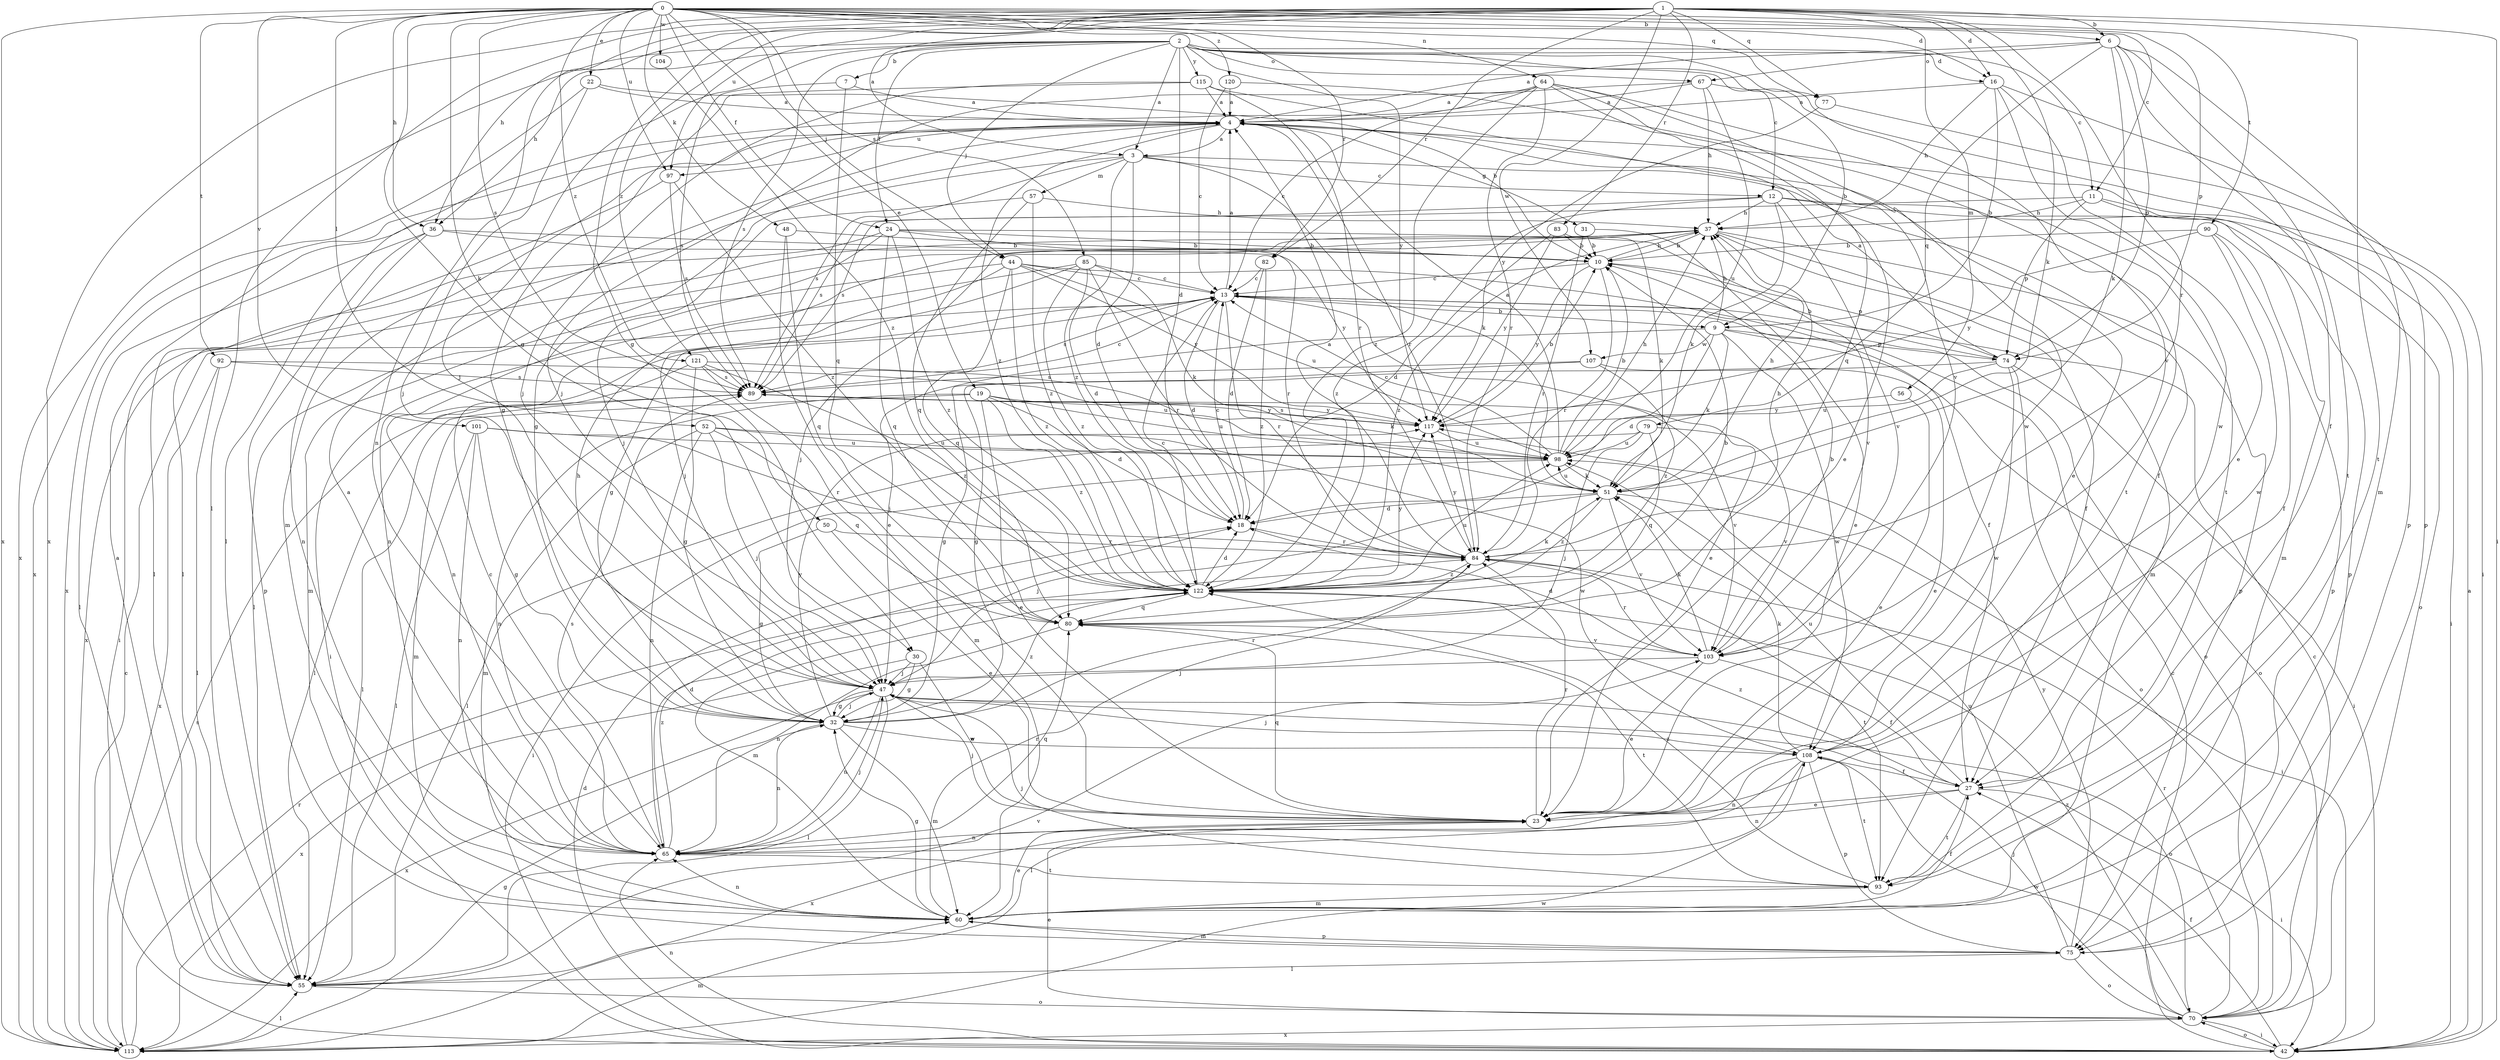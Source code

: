 strict digraph  {
0;
1;
2;
3;
4;
6;
7;
9;
10;
11;
12;
13;
16;
18;
19;
22;
23;
24;
27;
30;
31;
32;
36;
37;
42;
44;
47;
48;
50;
51;
52;
55;
56;
57;
60;
64;
65;
67;
70;
74;
75;
77;
79;
80;
82;
83;
84;
85;
89;
90;
92;
93;
97;
98;
101;
103;
104;
107;
108;
113;
115;
117;
120;
121;
122;
0 -> 6  [label=b];
0 -> 11  [label=c];
0 -> 16  [label=d];
0 -> 19  [label=e];
0 -> 22  [label=e];
0 -> 24  [label=f];
0 -> 30  [label=g];
0 -> 36  [label=h];
0 -> 44  [label=j];
0 -> 48  [label=k];
0 -> 50  [label=k];
0 -> 52  [label=l];
0 -> 64  [label=n];
0 -> 74  [label=p];
0 -> 77  [label=q];
0 -> 82  [label=r];
0 -> 85  [label=s];
0 -> 89  [label=s];
0 -> 90  [label=t];
0 -> 92  [label=t];
0 -> 97  [label=u];
0 -> 101  [label=v];
0 -> 104  [label=w];
0 -> 113  [label=x];
0 -> 120  [label=z];
0 -> 121  [label=z];
1 -> 3  [label=a];
1 -> 6  [label=b];
1 -> 16  [label=d];
1 -> 30  [label=g];
1 -> 36  [label=h];
1 -> 42  [label=i];
1 -> 51  [label=k];
1 -> 55  [label=l];
1 -> 56  [label=m];
1 -> 65  [label=n];
1 -> 77  [label=q];
1 -> 82  [label=r];
1 -> 83  [label=r];
1 -> 84  [label=r];
1 -> 93  [label=t];
1 -> 97  [label=u];
1 -> 107  [label=w];
1 -> 113  [label=x];
1 -> 121  [label=z];
2 -> 3  [label=a];
2 -> 7  [label=b];
2 -> 9  [label=b];
2 -> 11  [label=c];
2 -> 12  [label=c];
2 -> 16  [label=d];
2 -> 18  [label=d];
2 -> 24  [label=f];
2 -> 36  [label=h];
2 -> 44  [label=j];
2 -> 47  [label=j];
2 -> 67  [label=o];
2 -> 89  [label=s];
2 -> 103  [label=v];
2 -> 113  [label=x];
2 -> 115  [label=y];
2 -> 117  [label=y];
3 -> 12  [label=c];
3 -> 18  [label=d];
3 -> 27  [label=f];
3 -> 51  [label=k];
3 -> 55  [label=l];
3 -> 57  [label=m];
3 -> 89  [label=s];
3 -> 122  [label=z];
4 -> 3  [label=a];
4 -> 23  [label=e];
4 -> 31  [label=g];
4 -> 32  [label=g];
4 -> 60  [label=m];
4 -> 84  [label=r];
4 -> 97  [label=u];
4 -> 113  [label=x];
4 -> 122  [label=z];
6 -> 4  [label=a];
6 -> 27  [label=f];
6 -> 51  [label=k];
6 -> 60  [label=m];
6 -> 67  [label=o];
6 -> 74  [label=p];
6 -> 79  [label=q];
6 -> 93  [label=t];
7 -> 4  [label=a];
7 -> 80  [label=q];
7 -> 89  [label=s];
9 -> 18  [label=d];
9 -> 37  [label=h];
9 -> 47  [label=j];
9 -> 51  [label=k];
9 -> 70  [label=o];
9 -> 74  [label=p];
9 -> 107  [label=w];
9 -> 108  [label=w];
10 -> 13  [label=c];
10 -> 37  [label=h];
10 -> 74  [label=p];
10 -> 84  [label=r];
10 -> 117  [label=y];
11 -> 37  [label=h];
11 -> 42  [label=i];
11 -> 60  [label=m];
11 -> 74  [label=p];
11 -> 89  [label=s];
12 -> 37  [label=h];
12 -> 51  [label=k];
12 -> 70  [label=o];
12 -> 75  [label=p];
12 -> 89  [label=s];
12 -> 103  [label=v];
12 -> 122  [label=z];
13 -> 4  [label=a];
13 -> 9  [label=b];
13 -> 18  [label=d];
13 -> 23  [label=e];
13 -> 65  [label=n];
13 -> 70  [label=o];
13 -> 84  [label=r];
13 -> 89  [label=s];
16 -> 4  [label=a];
16 -> 9  [label=b];
16 -> 23  [label=e];
16 -> 37  [label=h];
16 -> 75  [label=p];
16 -> 108  [label=w];
18 -> 13  [label=c];
18 -> 84  [label=r];
19 -> 18  [label=d];
19 -> 23  [label=e];
19 -> 60  [label=m];
19 -> 65  [label=n];
19 -> 98  [label=u];
19 -> 117  [label=y];
19 -> 122  [label=z];
22 -> 4  [label=a];
22 -> 10  [label=b];
22 -> 47  [label=j];
22 -> 113  [label=x];
23 -> 47  [label=j];
23 -> 65  [label=n];
23 -> 80  [label=q];
23 -> 84  [label=r];
24 -> 10  [label=b];
24 -> 42  [label=i];
24 -> 65  [label=n];
24 -> 80  [label=q];
24 -> 84  [label=r];
24 -> 103  [label=v];
24 -> 122  [label=z];
27 -> 23  [label=e];
27 -> 42  [label=i];
27 -> 65  [label=n];
27 -> 93  [label=t];
27 -> 98  [label=u];
27 -> 122  [label=z];
30 -> 23  [label=e];
30 -> 32  [label=g];
30 -> 47  [label=j];
30 -> 113  [label=x];
31 -> 10  [label=b];
31 -> 23  [label=e];
31 -> 84  [label=r];
32 -> 37  [label=h];
32 -> 47  [label=j];
32 -> 60  [label=m];
32 -> 65  [label=n];
32 -> 84  [label=r];
32 -> 108  [label=w];
32 -> 117  [label=y];
32 -> 122  [label=z];
36 -> 10  [label=b];
36 -> 55  [label=l];
36 -> 65  [label=n];
36 -> 75  [label=p];
36 -> 117  [label=y];
37 -> 10  [label=b];
37 -> 27  [label=f];
37 -> 47  [label=j];
37 -> 55  [label=l];
37 -> 60  [label=m];
37 -> 75  [label=p];
37 -> 113  [label=x];
37 -> 122  [label=z];
42 -> 4  [label=a];
42 -> 13  [label=c];
42 -> 18  [label=d];
42 -> 27  [label=f];
42 -> 65  [label=n];
42 -> 70  [label=o];
44 -> 13  [label=c];
44 -> 27  [label=f];
44 -> 47  [label=j];
44 -> 60  [label=m];
44 -> 80  [label=q];
44 -> 98  [label=u];
44 -> 117  [label=y];
44 -> 122  [label=z];
47 -> 32  [label=g];
47 -> 55  [label=l];
47 -> 65  [label=n];
47 -> 70  [label=o];
47 -> 113  [label=x];
48 -> 10  [label=b];
48 -> 23  [label=e];
48 -> 80  [label=q];
50 -> 23  [label=e];
50 -> 32  [label=g];
50 -> 84  [label=r];
51 -> 18  [label=d];
51 -> 37  [label=h];
51 -> 42  [label=i];
51 -> 47  [label=j];
51 -> 98  [label=u];
51 -> 103  [label=v];
51 -> 122  [label=z];
52 -> 47  [label=j];
52 -> 60  [label=m];
52 -> 65  [label=n];
52 -> 80  [label=q];
52 -> 98  [label=u];
52 -> 108  [label=w];
55 -> 4  [label=a];
55 -> 70  [label=o];
55 -> 103  [label=v];
56 -> 23  [label=e];
56 -> 117  [label=y];
57 -> 37  [label=h];
57 -> 47  [label=j];
57 -> 80  [label=q];
57 -> 122  [label=z];
60 -> 23  [label=e];
60 -> 27  [label=f];
60 -> 32  [label=g];
60 -> 65  [label=n];
60 -> 75  [label=p];
60 -> 84  [label=r];
64 -> 4  [label=a];
64 -> 13  [label=c];
64 -> 47  [label=j];
64 -> 80  [label=q];
64 -> 84  [label=r];
64 -> 93  [label=t];
64 -> 103  [label=v];
64 -> 108  [label=w];
64 -> 122  [label=z];
65 -> 4  [label=a];
65 -> 13  [label=c];
65 -> 18  [label=d];
65 -> 47  [label=j];
65 -> 80  [label=q];
65 -> 89  [label=s];
65 -> 93  [label=t];
65 -> 122  [label=z];
67 -> 4  [label=a];
67 -> 37  [label=h];
67 -> 55  [label=l];
67 -> 75  [label=p];
67 -> 98  [label=u];
70 -> 13  [label=c];
70 -> 23  [label=e];
70 -> 42  [label=i];
70 -> 47  [label=j];
70 -> 84  [label=r];
70 -> 108  [label=w];
70 -> 113  [label=x];
70 -> 122  [label=z];
74 -> 4  [label=a];
74 -> 10  [label=b];
74 -> 32  [label=g];
74 -> 42  [label=i];
74 -> 70  [label=o];
74 -> 98  [label=u];
74 -> 108  [label=w];
75 -> 55  [label=l];
75 -> 60  [label=m];
75 -> 70  [label=o];
75 -> 98  [label=u];
75 -> 117  [label=y];
77 -> 42  [label=i];
77 -> 117  [label=y];
79 -> 47  [label=j];
79 -> 55  [label=l];
79 -> 80  [label=q];
79 -> 98  [label=u];
79 -> 103  [label=v];
80 -> 10  [label=b];
80 -> 65  [label=n];
80 -> 93  [label=t];
80 -> 103  [label=v];
82 -> 13  [label=c];
82 -> 18  [label=d];
82 -> 122  [label=z];
83 -> 10  [label=b];
83 -> 18  [label=d];
83 -> 51  [label=k];
83 -> 117  [label=y];
84 -> 4  [label=a];
84 -> 37  [label=h];
84 -> 93  [label=t];
84 -> 117  [label=y];
84 -> 122  [label=z];
85 -> 13  [label=c];
85 -> 18  [label=d];
85 -> 32  [label=g];
85 -> 42  [label=i];
85 -> 51  [label=k];
85 -> 84  [label=r];
85 -> 122  [label=z];
89 -> 13  [label=c];
89 -> 55  [label=l];
89 -> 103  [label=v];
89 -> 117  [label=y];
90 -> 10  [label=b];
90 -> 27  [label=f];
90 -> 75  [label=p];
90 -> 108  [label=w];
90 -> 117  [label=y];
92 -> 55  [label=l];
92 -> 89  [label=s];
92 -> 98  [label=u];
92 -> 113  [label=x];
93 -> 47  [label=j];
93 -> 60  [label=m];
93 -> 122  [label=z];
97 -> 55  [label=l];
97 -> 89  [label=s];
97 -> 122  [label=z];
98 -> 4  [label=a];
98 -> 10  [label=b];
98 -> 13  [label=c];
98 -> 37  [label=h];
98 -> 42  [label=i];
98 -> 51  [label=k];
101 -> 32  [label=g];
101 -> 55  [label=l];
101 -> 65  [label=n];
101 -> 84  [label=r];
101 -> 98  [label=u];
103 -> 10  [label=b];
103 -> 18  [label=d];
103 -> 23  [label=e];
103 -> 27  [label=f];
103 -> 47  [label=j];
103 -> 51  [label=k];
103 -> 84  [label=r];
104 -> 122  [label=z];
107 -> 23  [label=e];
107 -> 32  [label=g];
107 -> 89  [label=s];
107 -> 122  [label=z];
108 -> 27  [label=f];
108 -> 47  [label=j];
108 -> 51  [label=k];
108 -> 55  [label=l];
108 -> 65  [label=n];
108 -> 75  [label=p];
108 -> 93  [label=t];
108 -> 113  [label=x];
113 -> 13  [label=c];
113 -> 32  [label=g];
113 -> 55  [label=l];
113 -> 60  [label=m];
113 -> 84  [label=r];
113 -> 89  [label=s];
113 -> 108  [label=w];
115 -> 4  [label=a];
115 -> 23  [label=e];
115 -> 32  [label=g];
115 -> 47  [label=j];
115 -> 84  [label=r];
117 -> 10  [label=b];
117 -> 89  [label=s];
117 -> 98  [label=u];
120 -> 4  [label=a];
120 -> 13  [label=c];
120 -> 93  [label=t];
121 -> 32  [label=g];
121 -> 51  [label=k];
121 -> 55  [label=l];
121 -> 60  [label=m];
121 -> 89  [label=s];
121 -> 122  [label=z];
122 -> 13  [label=c];
122 -> 18  [label=d];
122 -> 51  [label=k];
122 -> 60  [label=m];
122 -> 80  [label=q];
122 -> 98  [label=u];
122 -> 117  [label=y];
}

